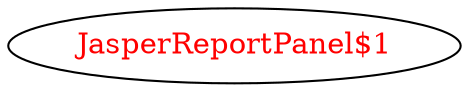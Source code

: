digraph dependencyGraph {
 concentrate=true;
 ranksep="2.0";
 rankdir="LR"; 
 splines="ortho";
"JasperReportPanel$1" [fontcolor="red"];
}